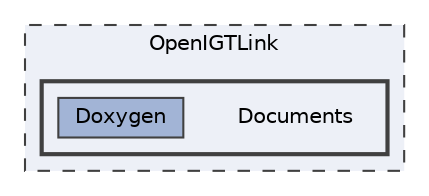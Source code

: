 digraph "Documents"
{
 // LATEX_PDF_SIZE
  bgcolor="transparent";
  edge [fontname=Helvetica,fontsize=10,labelfontname=Helvetica,labelfontsize=10];
  node [fontname=Helvetica,fontsize=10,shape=box,height=0.2,width=0.4];
  compound=true
  subgraph clusterdir_38ddfcf9fbccdb28024a206d2438a70f {
    graph [ bgcolor="#edf0f7", pencolor="grey25", label="OpenIGTLink", fontname=Helvetica,fontsize=10 style="filled,dashed", URL="dir_38ddfcf9fbccdb28024a206d2438a70f.html",tooltip=""]
  subgraph clusterdir_8d8713d7b7dca2f5000aaa60bafaaaa1 {
    graph [ bgcolor="#edf0f7", pencolor="grey25", label="", fontname=Helvetica,fontsize=10 style="filled,bold", URL="dir_8d8713d7b7dca2f5000aaa60bafaaaa1.html",tooltip=""]
    dir_8d8713d7b7dca2f5000aaa60bafaaaa1 [shape=plaintext, label="Documents"];
  dir_242791b11747f7b89c5deb6dc44c6fd5 [label="Doxygen", fillcolor="#a2b4d6", color="grey25", style="filled", URL="dir_242791b11747f7b89c5deb6dc44c6fd5.html",tooltip=""];
  }
  }
}
